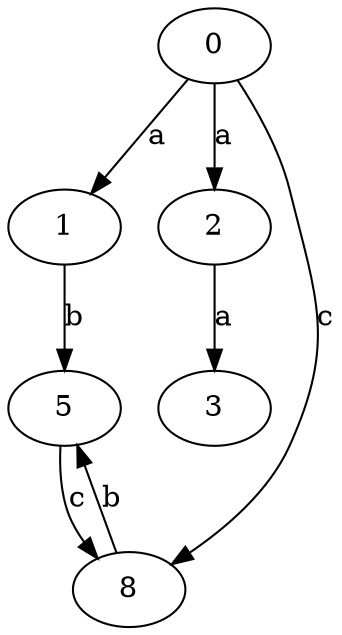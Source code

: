 strict digraph  {
1;
2;
3;
0;
5;
8;
1 -> 5  [label=b];
2 -> 3  [label=a];
0 -> 1  [label=a];
0 -> 2  [label=a];
0 -> 8  [label=c];
5 -> 8  [label=c];
8 -> 5  [label=b];
}
